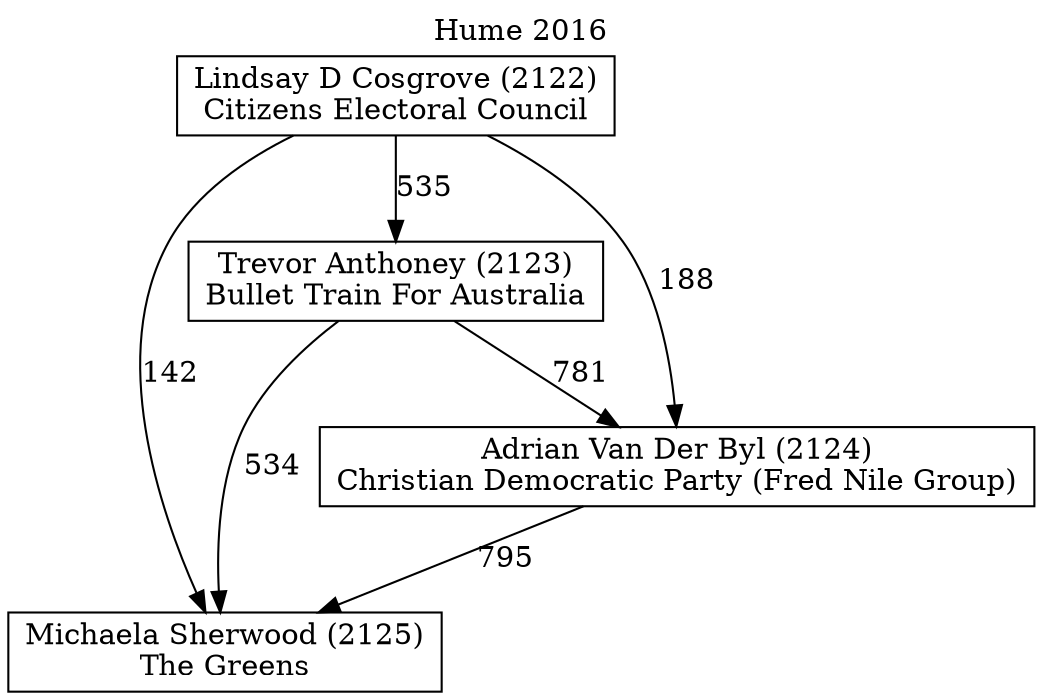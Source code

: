 // House preference flow
digraph "Michaela Sherwood (2125)_Hume_2016" {
	graph [label="Hume 2016" labelloc=t mclimit=10]
	node [shape=box]
	"Michaela Sherwood (2125)" [label="Michaela Sherwood (2125)
The Greens"]
	"Trevor Anthoney (2123)" [label="Trevor Anthoney (2123)
Bullet Train For Australia"]
	"Adrian Van Der Byl (2124)" [label="Adrian Van Der Byl (2124)
Christian Democratic Party (Fred Nile Group)"]
	"Lindsay D Cosgrove (2122)" [label="Lindsay D Cosgrove (2122)
Citizens Electoral Council"]
	"Lindsay D Cosgrove (2122)" -> "Trevor Anthoney (2123)" [label=535]
	"Lindsay D Cosgrove (2122)" -> "Michaela Sherwood (2125)" [label=142]
	"Lindsay D Cosgrove (2122)" -> "Adrian Van Der Byl (2124)" [label=188]
	"Trevor Anthoney (2123)" -> "Michaela Sherwood (2125)" [label=534]
	"Adrian Van Der Byl (2124)" -> "Michaela Sherwood (2125)" [label=795]
	"Trevor Anthoney (2123)" -> "Adrian Van Der Byl (2124)" [label=781]
}
